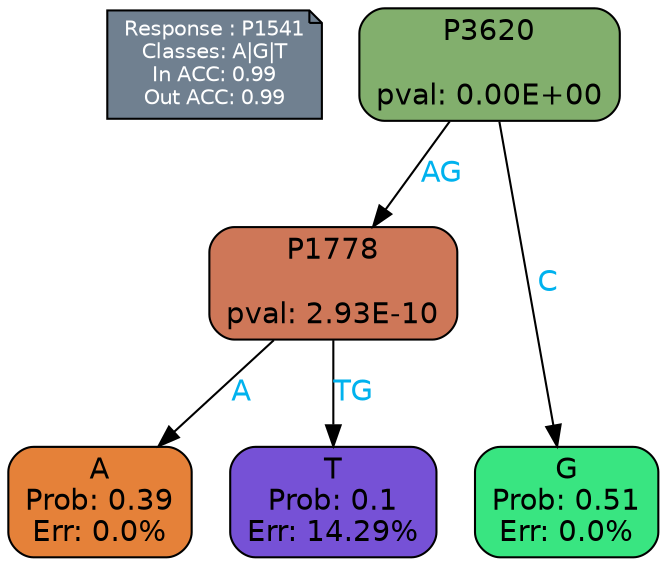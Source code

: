 digraph Tree {
node [shape=box, style="filled, rounded", color="black", fontname=helvetica] ;
graph [ranksep=equally, splines=polylines, bgcolor=transparent, dpi=600] ;
edge [fontname=helvetica] ;
LEGEND [label="Response : P1541
Classes: A|G|T
In ACC: 0.99
Out ACC: 0.99
",shape=note,align=left,style=filled,fillcolor="slategray",fontcolor="white",fontsize=10];1 [label="P3620

pval: 0.00E+00", fillcolor="#82af6d"] ;
2 [label="P1778

pval: 2.93E-10", fillcolor="#ce7758"] ;
3 [label="A
Prob: 0.39
Err: 0.0%", fillcolor="#e58139"] ;
4 [label="T
Prob: 0.1
Err: 14.29%", fillcolor="#7651d6"] ;
5 [label="G
Prob: 0.51
Err: 0.0%", fillcolor="#39e581"] ;
1 -> 2 [label="AG",fontcolor=deepskyblue2] ;
1 -> 5 [label="C",fontcolor=deepskyblue2] ;
2 -> 3 [label="A",fontcolor=deepskyblue2] ;
2 -> 4 [label="TG",fontcolor=deepskyblue2] ;
{rank = same; 3;4;5;}{rank = same; LEGEND;1;}}